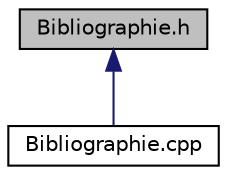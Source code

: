 digraph "Bibliographie.h"
{
  edge [fontname="Helvetica",fontsize="10",labelfontname="Helvetica",labelfontsize="10"];
  node [fontname="Helvetica",fontsize="10",shape=record];
  Node9 [label="Bibliographie.h",height=0.2,width=0.4,color="black", fillcolor="grey75", style="filled", fontcolor="black"];
  Node9 -> Node10 [dir="back",color="midnightblue",fontsize="10",style="solid",fontname="Helvetica"];
  Node10 [label="Bibliographie.cpp",height=0.2,width=0.4,color="black", fillcolor="white", style="filled",URL="$Bibliographie_8cpp.html",tooltip="Implémentation de la classe Bibliographie pour gérer les références. "];
}
